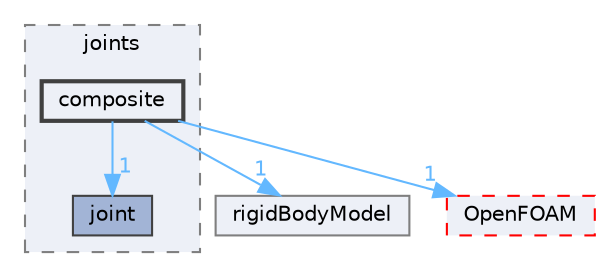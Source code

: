 digraph "src/rigidBodyDynamics/joints/composite"
{
 // LATEX_PDF_SIZE
  bgcolor="transparent";
  edge [fontname=Helvetica,fontsize=10,labelfontname=Helvetica,labelfontsize=10];
  node [fontname=Helvetica,fontsize=10,shape=box,height=0.2,width=0.4];
  compound=true
  subgraph clusterdir_2cba07cc9d01feacd9e1919ec88f1577 {
    graph [ bgcolor="#edf0f7", pencolor="grey50", label="joints", fontname=Helvetica,fontsize=10 style="filled,dashed", URL="dir_2cba07cc9d01feacd9e1919ec88f1577.html",tooltip=""]
  dir_6c9a4378c144a7109502bbb402dcf205 [label="joint", fillcolor="#a2b4d6", color="grey25", style="filled", URL="dir_6c9a4378c144a7109502bbb402dcf205.html",tooltip=""];
  dir_b6984d3d6fad655de1b8dabfc640e1b9 [label="composite", fillcolor="#edf0f7", color="grey25", style="filled,bold", URL="dir_b6984d3d6fad655de1b8dabfc640e1b9.html",tooltip=""];
  }
  dir_01d230fdb888802d871acc5f0e1690e2 [label="rigidBodyModel", fillcolor="#edf0f7", color="grey50", style="filled", URL="dir_01d230fdb888802d871acc5f0e1690e2.html",tooltip=""];
  dir_c5473ff19b20e6ec4dfe5c310b3778a8 [label="OpenFOAM", fillcolor="#edf0f7", color="red", style="filled,dashed", URL="dir_c5473ff19b20e6ec4dfe5c310b3778a8.html",tooltip=""];
  dir_b6984d3d6fad655de1b8dabfc640e1b9->dir_01d230fdb888802d871acc5f0e1690e2 [headlabel="1", labeldistance=1.5 headhref="dir_000581_003354.html" href="dir_000581_003354.html" color="steelblue1" fontcolor="steelblue1"];
  dir_b6984d3d6fad655de1b8dabfc640e1b9->dir_6c9a4378c144a7109502bbb402dcf205 [headlabel="1", labeldistance=1.5 headhref="dir_000581_002000.html" href="dir_000581_002000.html" color="steelblue1" fontcolor="steelblue1"];
  dir_b6984d3d6fad655de1b8dabfc640e1b9->dir_c5473ff19b20e6ec4dfe5c310b3778a8 [headlabel="1", labeldistance=1.5 headhref="dir_000581_002695.html" href="dir_000581_002695.html" color="steelblue1" fontcolor="steelblue1"];
}

